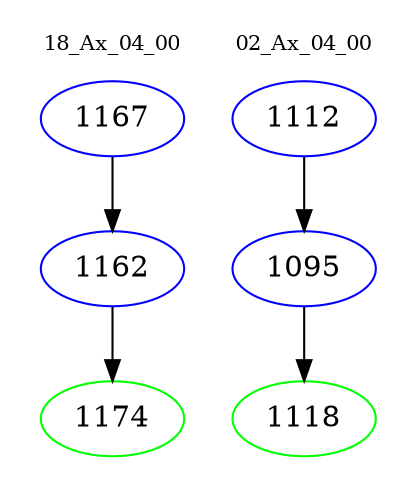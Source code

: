 digraph{
subgraph cluster_0 {
color = white
label = "18_Ax_04_00";
fontsize=10;
T0_1167 [label="1167", color="blue"]
T0_1167 -> T0_1162 [color="black"]
T0_1162 [label="1162", color="blue"]
T0_1162 -> T0_1174 [color="black"]
T0_1174 [label="1174", color="green"]
}
subgraph cluster_1 {
color = white
label = "02_Ax_04_00";
fontsize=10;
T1_1112 [label="1112", color="blue"]
T1_1112 -> T1_1095 [color="black"]
T1_1095 [label="1095", color="blue"]
T1_1095 -> T1_1118 [color="black"]
T1_1118 [label="1118", color="green"]
}
}
